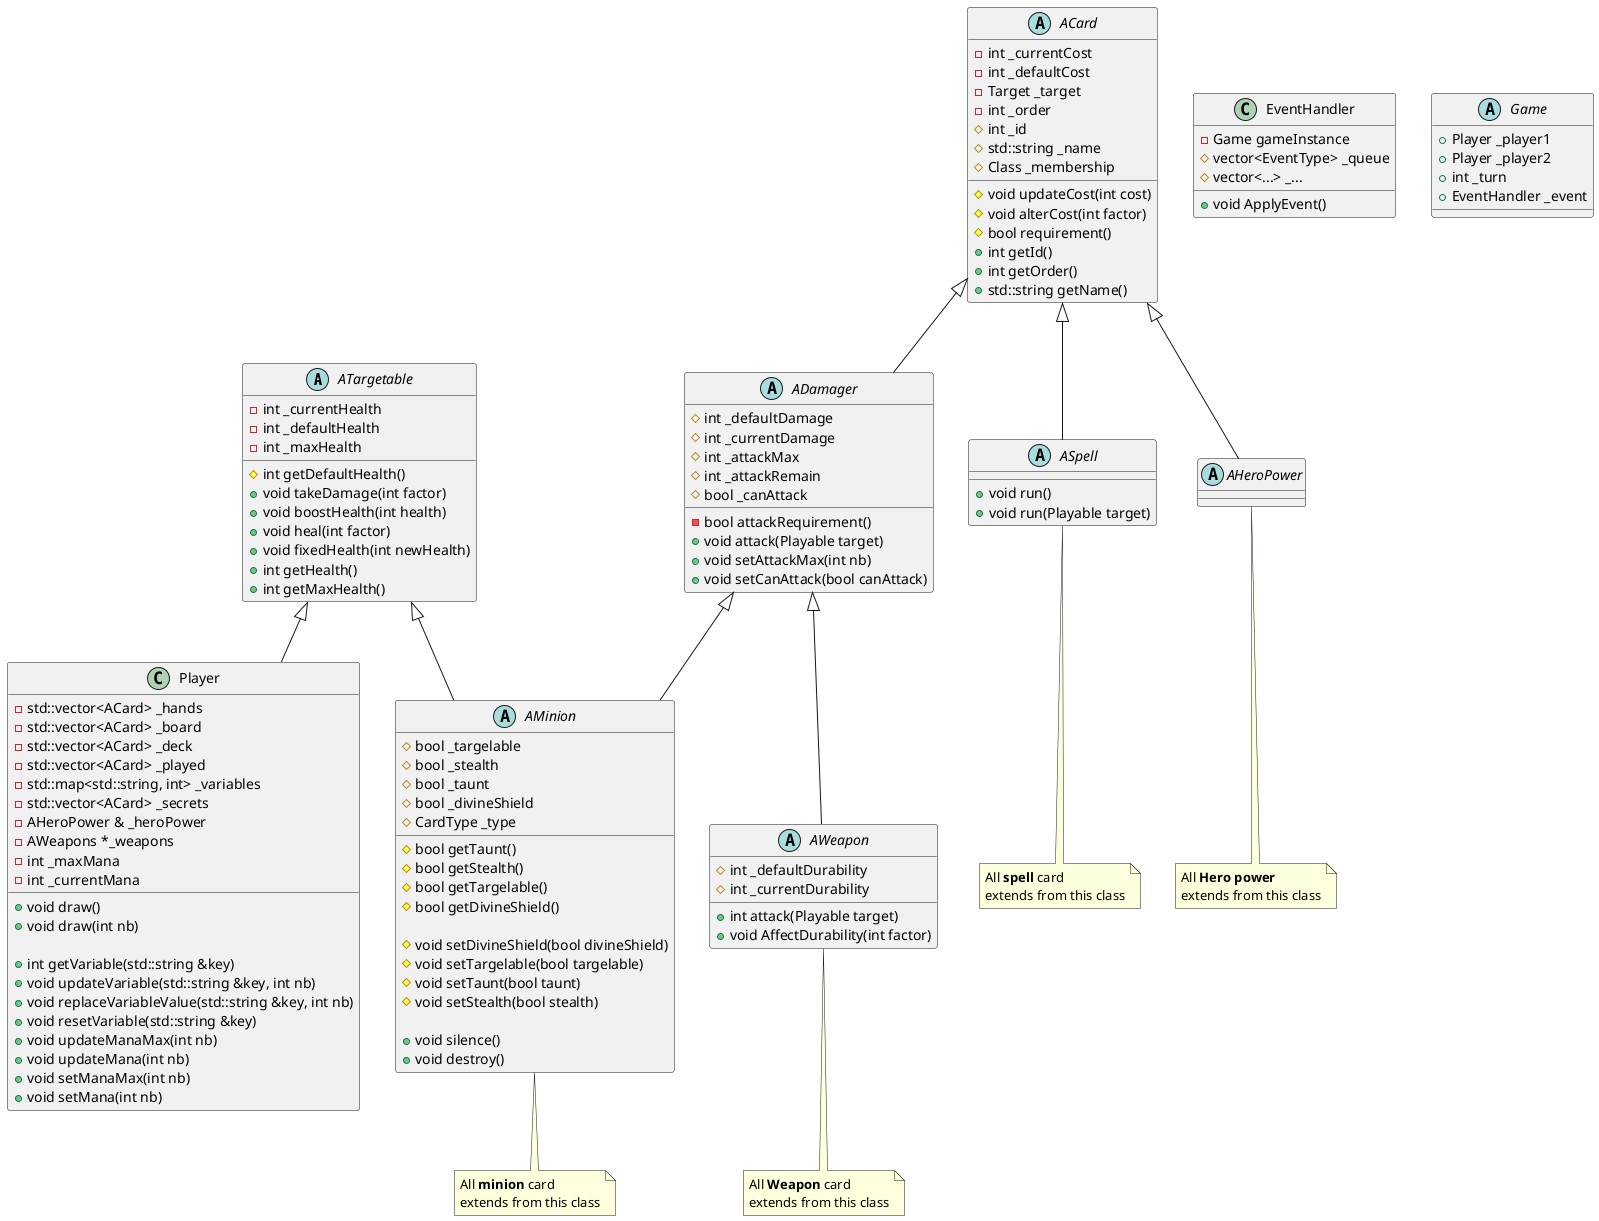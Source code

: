 @startuml

abstract class ATargetable{
    -int _currentHealth
    -int _defaultHealth
    -int _maxHealth

    #int getDefaultHealth()
    +void takeDamage(int factor)
    +void boostHealth(int health)
    +void heal(int factor)
    +void fixedHealth(int newHealth)
    +int getHealth()
    +int getMaxHealth()
}

class Player {
    -std::vector<ACard> _hands
    -std::vector<ACard> _board
    -std::vector<ACard> _deck
    -std::vector<ACard> _played
    -std::map<std::string, int> _variables
    -std::vector<ACard> _secrets
    -AHeroPower & _heroPower
    -AWeapons *_weapons
    -int _maxMana
    -int _currentMana

    +void draw()
    +void draw(int nb)

    +int getVariable(std::string &key)
    +void updateVariable(std::string &key, int nb)
    +void replaceVariableValue(std::string &key, int nb)
    +void resetVariable(std::string &key)
    +void updateManaMax(int nb)
    +void updateMana(int nb)
    +void setManaMax(int nb)
    +void setMana(int nb)
}

abstract class ACard {
    -int _currentCost
    -int _defaultCost
    -Target _target
    -int _order
    #int _id
    #std::string _name
    #Class _membership

    #void updateCost(int cost)
    #void alterCost(int factor)
    #bool requirement()
    +int getId()
    +int getOrder()
    +std::string getName()
}

abstract class ADamager {
    #int _defaultDamage
    #int _currentDamage
    #int _attackMax
    #int _attackRemain
    #bool _canAttack

    -bool attackRequirement()
    +void attack(Playable target)
    +void setAttackMax(int nb)
    +void setCanAttack(bool canAttack)
}

abstract class AMinion {
    #bool _targelable
    #bool _stealth
    #bool _taunt
    #bool _divineShield
    #CardType _type


    #bool getTaunt()
    #bool getStealth()
    #bool getTargelable()
    #bool getDivineShield()

    #void setDivineShield(bool divineShield)
    #void setTargelable(bool targelable)
    #void setTaunt(bool taunt)
    #void setStealth(bool stealth)

    +void silence()
    +void destroy()
}

abstract class ASpell {
    +void run()
    +void run(Playable target)
}

abstract class AWeapon {
    #int _defaultDurability
    #int _currentDurability

    +int attack(Playable target)
    +void AffectDurability(int factor)
}

abstract class AHeroPower {
}

class EventHandler{
    -Game gameInstance
    #vector<EventType> _queue
    #vector<...> _...
    +void ApplyEvent()
}

abstract class Game {
    +Player _player1
    +Player _player2
    +int _turn
    +EventHandler _event
}

note "All <b>minion</b> card \nextends from this class" as N1
note "All <b>spell</b> card \nextends from this class" as N2
note "All <b>Weapon</b> card \nextends from this class" as N3
note "All <b>Hero power</b>\nextends from this class" as N4

ADamager <|-- AMinion
ADamager <|-- AWeapon



ATargetable <|-- Player
ATargetable <|-- AMinion

ACard <|-- ASpell
ACard <|-- AHeroPower
ACard <|-- ADamager

AMinion -- N1
ASpell -- N2
AWeapon -- N3
AHeroPower -- N4

newpage

enum Target {
    ALL
    PLAYER
    OPPONENT_PLAYER
    ALLIE_PLAYER
    MINION
    ALLIE_MINION
    OPPONEMENT_MINION
    NONE
}

enum Class {
    NEUTRAL
    DRUID
    HUNTER
    MAGE
    PALADIN
    PRIEST
    ROGUE
    SHAMAN
    WARLOCK
    WARRIOR
    GRIMY_GOONS
    KABAL
    JADE_LOTUS
}

enum CardType{
    DRAGON
    MECA
    BEAST
    MURLOC
    DEMON

}

enum EventType{
    DEATHRATLE
    BATTLECRY
    DEALDAMAGE
    ...
}

@enduml